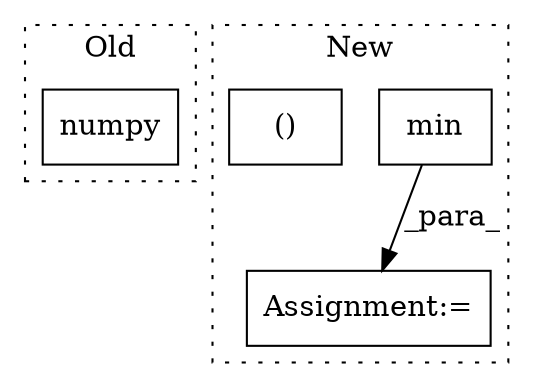 digraph G {
subgraph cluster0 {
1 [label="numpy" a="32" s="17270" l="7" shape="box"];
label = "Old";
style="dotted";
}
subgraph cluster1 {
2 [label="min" a="32" s="17717,17765" l="4,1" shape="box"];
3 [label="()" a="106" s="17658" l="21" shape="box"];
4 [label="Assignment:=" a="7" s="17679" l="9" shape="box"];
label = "New";
style="dotted";
}
2 -> 4 [label="_para_"];
}